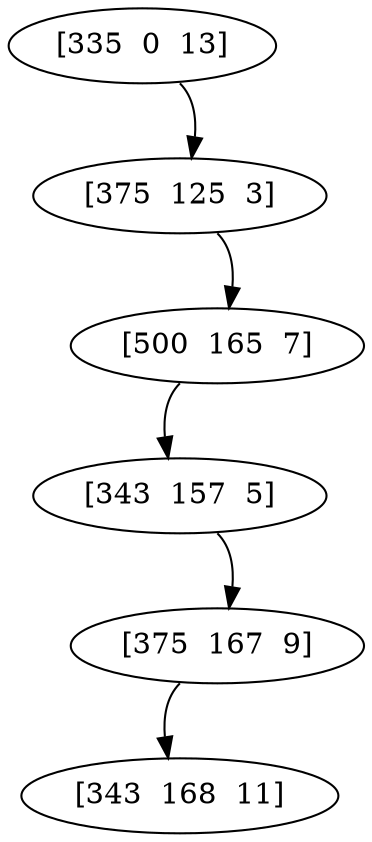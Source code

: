  digraph G {
"[335  0  13]" -> "[375  125  3]"[tailport = se];
"[375  125  3]" -> "[500  165  7]"[tailport = se];
"[500  165  7]" -> "[343  157  5]"[tailport=sw];
"[343  157  5]" -> "[375  167  9]"[tailport = se];
"[375  167  9]" -> "[343  168  11]"[tailport=sw];
}
